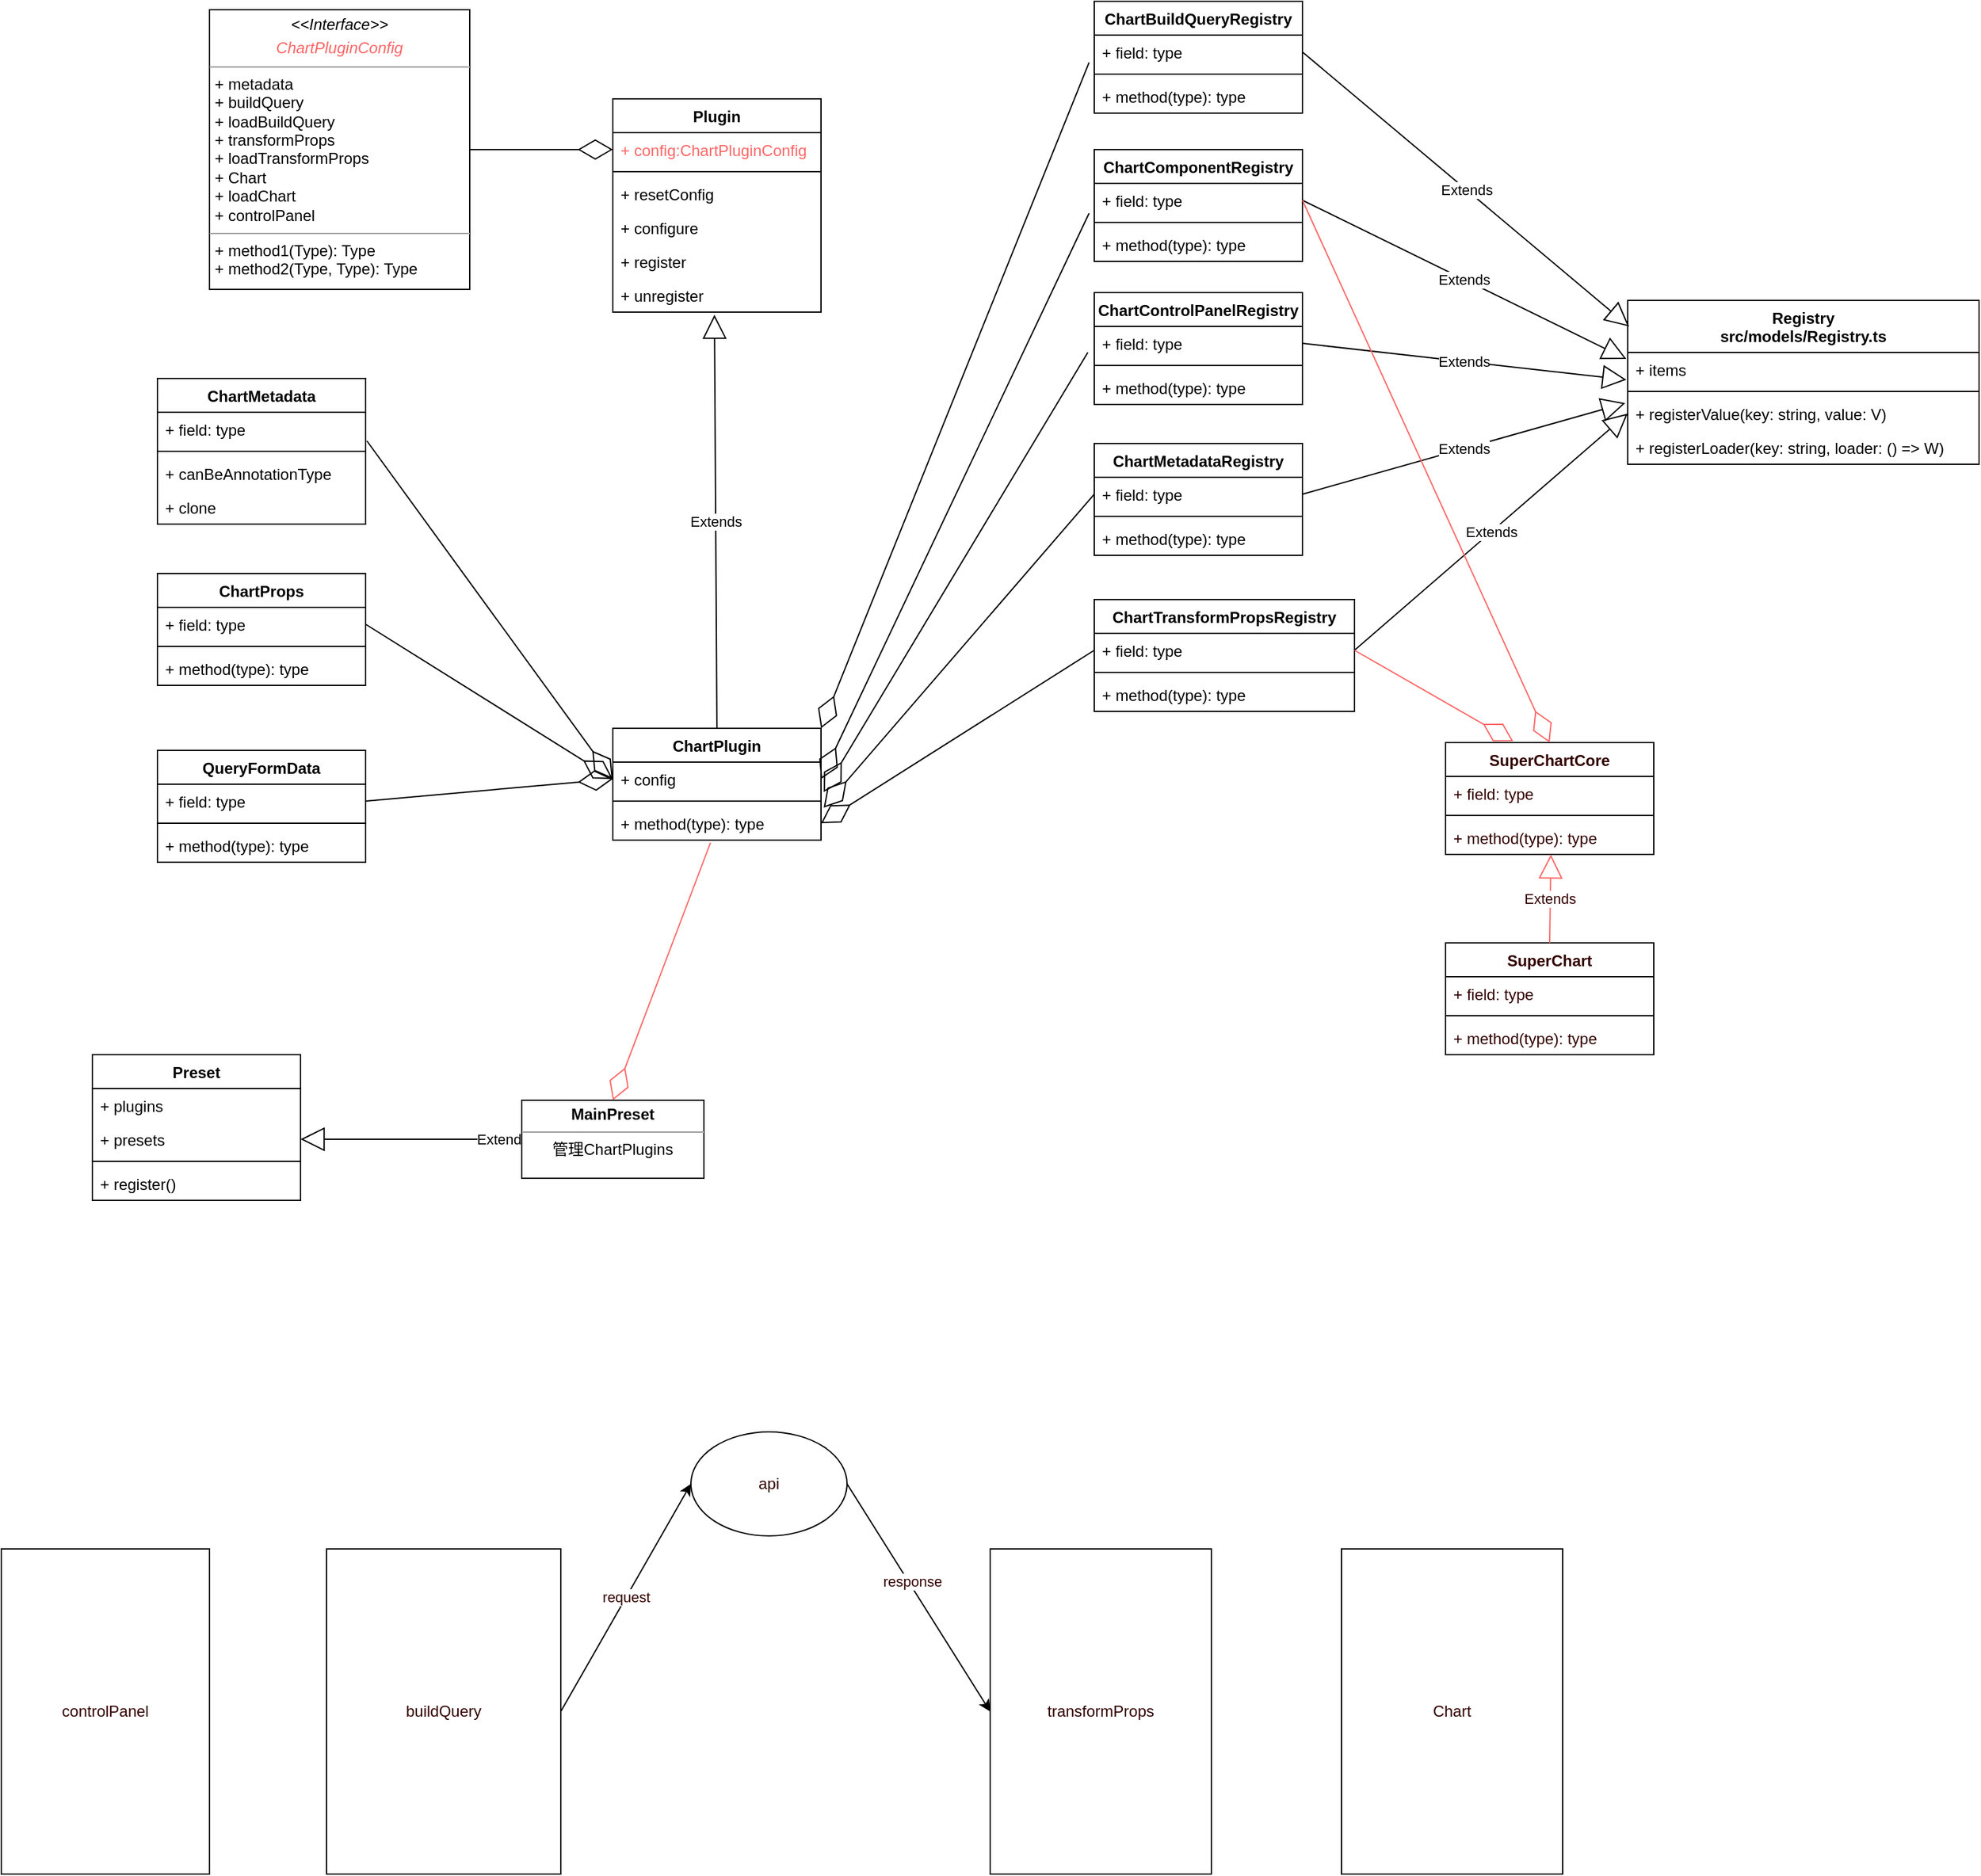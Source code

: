 <mxfile version="16.4.2" type="github">
  <diagram id="PTJ9c7ZdVEwkmotdVGtT" name="Page-1">
    <mxGraphModel dx="1426" dy="794" grid="1" gridSize="10" guides="1" tooltips="1" connect="1" arrows="1" fold="1" page="1" pageScale="1" pageWidth="3300" pageHeight="4681" math="0" shadow="0">
      <root>
        <mxCell id="0" />
        <mxCell id="1" parent="0" />
        <mxCell id="rIG7xJCUm3hWrijcsFpA-4" value="Registry&#xa;src/models/Registry.ts" style="swimlane;fontStyle=1;align=center;verticalAlign=top;childLayout=stackLayout;horizontal=1;startSize=40;horizontalStack=0;resizeParent=1;resizeParentMax=0;resizeLast=0;collapsible=1;marginBottom=0;" parent="1" vertex="1">
          <mxGeometry x="1430" y="470" width="270" height="126" as="geometry">
            <mxRectangle x="1070" y="330" width="80" height="26" as="alternateBounds" />
          </mxGeometry>
        </mxCell>
        <mxCell id="rIG7xJCUm3hWrijcsFpA-5" value="+ items" style="text;strokeColor=none;fillColor=none;align=left;verticalAlign=top;spacingLeft=4;spacingRight=4;overflow=hidden;rotatable=0;points=[[0,0.5],[1,0.5]];portConstraint=eastwest;" parent="rIG7xJCUm3hWrijcsFpA-4" vertex="1">
          <mxGeometry y="40" width="270" height="26" as="geometry" />
        </mxCell>
        <mxCell id="rIG7xJCUm3hWrijcsFpA-6" value="" style="line;strokeWidth=1;fillColor=none;align=left;verticalAlign=middle;spacingTop=-1;spacingLeft=3;spacingRight=3;rotatable=0;labelPosition=right;points=[];portConstraint=eastwest;" parent="rIG7xJCUm3hWrijcsFpA-4" vertex="1">
          <mxGeometry y="66" width="270" height="8" as="geometry" />
        </mxCell>
        <mxCell id="rIG7xJCUm3hWrijcsFpA-7" value="+ registerValue(key: string, value: V)" style="text;strokeColor=none;fillColor=none;align=left;verticalAlign=top;spacingLeft=4;spacingRight=4;overflow=hidden;rotatable=0;points=[[0,0.5],[1,0.5]];portConstraint=eastwest;" parent="rIG7xJCUm3hWrijcsFpA-4" vertex="1">
          <mxGeometry y="74" width="270" height="26" as="geometry" />
        </mxCell>
        <mxCell id="rIG7xJCUm3hWrijcsFpA-12" value="+ registerLoader(key: string, loader: () =&gt; W)" style="text;strokeColor=none;fillColor=none;align=left;verticalAlign=top;spacingLeft=4;spacingRight=4;overflow=hidden;rotatable=0;points=[[0,0.5],[1,0.5]];portConstraint=eastwest;" parent="rIG7xJCUm3hWrijcsFpA-4" vertex="1">
          <mxGeometry y="100" width="270" height="26" as="geometry" />
        </mxCell>
        <mxCell id="rIG7xJCUm3hWrijcsFpA-13" value="Extends" style="endArrow=block;endSize=16;endFill=0;html=1;rounded=0;exitX=1;exitY=0.5;exitDx=0;exitDy=0;entryX=0.004;entryY=0.159;entryDx=0;entryDy=0;entryPerimeter=0;" parent="1" edge="1" target="rIG7xJCUm3hWrijcsFpA-4" source="rIG7xJCUm3hWrijcsFpA-32">
          <mxGeometry width="160" relative="1" as="geometry">
            <mxPoint x="1190" y="260.5" as="sourcePoint" />
            <mxPoint x="1360" y="580" as="targetPoint" />
          </mxGeometry>
        </mxCell>
        <mxCell id="rIG7xJCUm3hWrijcsFpA-31" value="ChartBuildQueryRegistry" style="swimlane;fontStyle=1;align=center;verticalAlign=top;childLayout=stackLayout;horizontal=1;startSize=26;horizontalStack=0;resizeParent=1;resizeParentMax=0;resizeLast=0;collapsible=1;marginBottom=0;" parent="1" vertex="1">
          <mxGeometry x="1020" y="240" width="160" height="86" as="geometry" />
        </mxCell>
        <mxCell id="rIG7xJCUm3hWrijcsFpA-32" value="+ field: type" style="text;strokeColor=none;fillColor=none;align=left;verticalAlign=top;spacingLeft=4;spacingRight=4;overflow=hidden;rotatable=0;points=[[0,0.5],[1,0.5]];portConstraint=eastwest;" parent="rIG7xJCUm3hWrijcsFpA-31" vertex="1">
          <mxGeometry y="26" width="160" height="26" as="geometry" />
        </mxCell>
        <mxCell id="rIG7xJCUm3hWrijcsFpA-33" value="" style="line;strokeWidth=1;fillColor=none;align=left;verticalAlign=middle;spacingTop=-1;spacingLeft=3;spacingRight=3;rotatable=0;labelPosition=right;points=[];portConstraint=eastwest;" parent="rIG7xJCUm3hWrijcsFpA-31" vertex="1">
          <mxGeometry y="52" width="160" height="8" as="geometry" />
        </mxCell>
        <mxCell id="rIG7xJCUm3hWrijcsFpA-34" value="+ method(type): type" style="text;strokeColor=none;fillColor=none;align=left;verticalAlign=top;spacingLeft=4;spacingRight=4;overflow=hidden;rotatable=0;points=[[0,0.5],[1,0.5]];portConstraint=eastwest;" parent="rIG7xJCUm3hWrijcsFpA-31" vertex="1">
          <mxGeometry y="60" width="160" height="26" as="geometry" />
        </mxCell>
        <mxCell id="wdkPsjvmEhmPJZRDSZlT-5" value="ChartComponentRegistry" style="swimlane;fontStyle=1;align=center;verticalAlign=top;childLayout=stackLayout;horizontal=1;startSize=26;horizontalStack=0;resizeParent=1;resizeParentMax=0;resizeLast=0;collapsible=1;marginBottom=0;" vertex="1" parent="1">
          <mxGeometry x="1020" y="354" width="160" height="86" as="geometry" />
        </mxCell>
        <mxCell id="wdkPsjvmEhmPJZRDSZlT-6" value="+ field: type" style="text;strokeColor=none;fillColor=none;align=left;verticalAlign=top;spacingLeft=4;spacingRight=4;overflow=hidden;rotatable=0;points=[[0,0.5],[1,0.5]];portConstraint=eastwest;" vertex="1" parent="wdkPsjvmEhmPJZRDSZlT-5">
          <mxGeometry y="26" width="160" height="26" as="geometry" />
        </mxCell>
        <mxCell id="wdkPsjvmEhmPJZRDSZlT-7" value="" style="line;strokeWidth=1;fillColor=none;align=left;verticalAlign=middle;spacingTop=-1;spacingLeft=3;spacingRight=3;rotatable=0;labelPosition=right;points=[];portConstraint=eastwest;" vertex="1" parent="wdkPsjvmEhmPJZRDSZlT-5">
          <mxGeometry y="52" width="160" height="8" as="geometry" />
        </mxCell>
        <mxCell id="wdkPsjvmEhmPJZRDSZlT-8" value="+ method(type): type" style="text;strokeColor=none;fillColor=none;align=left;verticalAlign=top;spacingLeft=4;spacingRight=4;overflow=hidden;rotatable=0;points=[[0,0.5],[1,0.5]];portConstraint=eastwest;" vertex="1" parent="wdkPsjvmEhmPJZRDSZlT-5">
          <mxGeometry y="60" width="160" height="26" as="geometry" />
        </mxCell>
        <mxCell id="wdkPsjvmEhmPJZRDSZlT-9" value="ChartControlPanelRegistry" style="swimlane;fontStyle=1;align=center;verticalAlign=top;childLayout=stackLayout;horizontal=1;startSize=26;horizontalStack=0;resizeParent=1;resizeParentMax=0;resizeLast=0;collapsible=1;marginBottom=0;" vertex="1" parent="1">
          <mxGeometry x="1020" y="464" width="160" height="86" as="geometry" />
        </mxCell>
        <mxCell id="wdkPsjvmEhmPJZRDSZlT-10" value="+ field: type" style="text;strokeColor=none;fillColor=none;align=left;verticalAlign=top;spacingLeft=4;spacingRight=4;overflow=hidden;rotatable=0;points=[[0,0.5],[1,0.5]];portConstraint=eastwest;" vertex="1" parent="wdkPsjvmEhmPJZRDSZlT-9">
          <mxGeometry y="26" width="160" height="26" as="geometry" />
        </mxCell>
        <mxCell id="wdkPsjvmEhmPJZRDSZlT-11" value="" style="line;strokeWidth=1;fillColor=none;align=left;verticalAlign=middle;spacingTop=-1;spacingLeft=3;spacingRight=3;rotatable=0;labelPosition=right;points=[];portConstraint=eastwest;" vertex="1" parent="wdkPsjvmEhmPJZRDSZlT-9">
          <mxGeometry y="52" width="160" height="8" as="geometry" />
        </mxCell>
        <mxCell id="wdkPsjvmEhmPJZRDSZlT-12" value="+ method(type): type" style="text;strokeColor=none;fillColor=none;align=left;verticalAlign=top;spacingLeft=4;spacingRight=4;overflow=hidden;rotatable=0;points=[[0,0.5],[1,0.5]];portConstraint=eastwest;" vertex="1" parent="wdkPsjvmEhmPJZRDSZlT-9">
          <mxGeometry y="60" width="160" height="26" as="geometry" />
        </mxCell>
        <mxCell id="wdkPsjvmEhmPJZRDSZlT-13" value="ChartMetadataRegistry" style="swimlane;fontStyle=1;align=center;verticalAlign=top;childLayout=stackLayout;horizontal=1;startSize=26;horizontalStack=0;resizeParent=1;resizeParentMax=0;resizeLast=0;collapsible=1;marginBottom=0;" vertex="1" parent="1">
          <mxGeometry x="1020" y="580" width="160" height="86" as="geometry" />
        </mxCell>
        <mxCell id="wdkPsjvmEhmPJZRDSZlT-14" value="+ field: type" style="text;strokeColor=none;fillColor=none;align=left;verticalAlign=top;spacingLeft=4;spacingRight=4;overflow=hidden;rotatable=0;points=[[0,0.5],[1,0.5]];portConstraint=eastwest;" vertex="1" parent="wdkPsjvmEhmPJZRDSZlT-13">
          <mxGeometry y="26" width="160" height="26" as="geometry" />
        </mxCell>
        <mxCell id="wdkPsjvmEhmPJZRDSZlT-15" value="" style="line;strokeWidth=1;fillColor=none;align=left;verticalAlign=middle;spacingTop=-1;spacingLeft=3;spacingRight=3;rotatable=0;labelPosition=right;points=[];portConstraint=eastwest;" vertex="1" parent="wdkPsjvmEhmPJZRDSZlT-13">
          <mxGeometry y="52" width="160" height="8" as="geometry" />
        </mxCell>
        <mxCell id="wdkPsjvmEhmPJZRDSZlT-16" value="+ method(type): type" style="text;strokeColor=none;fillColor=none;align=left;verticalAlign=top;spacingLeft=4;spacingRight=4;overflow=hidden;rotatable=0;points=[[0,0.5],[1,0.5]];portConstraint=eastwest;" vertex="1" parent="wdkPsjvmEhmPJZRDSZlT-13">
          <mxGeometry y="60" width="160" height="26" as="geometry" />
        </mxCell>
        <mxCell id="wdkPsjvmEhmPJZRDSZlT-17" value="ChartTransformPropsRegistry" style="swimlane;fontStyle=1;align=center;verticalAlign=top;childLayout=stackLayout;horizontal=1;startSize=26;horizontalStack=0;resizeParent=1;resizeParentMax=0;resizeLast=0;collapsible=1;marginBottom=0;" vertex="1" parent="1">
          <mxGeometry x="1020" y="700" width="200" height="86" as="geometry" />
        </mxCell>
        <mxCell id="wdkPsjvmEhmPJZRDSZlT-18" value="+ field: type" style="text;strokeColor=none;fillColor=none;align=left;verticalAlign=top;spacingLeft=4;spacingRight=4;overflow=hidden;rotatable=0;points=[[0,0.5],[1,0.5]];portConstraint=eastwest;" vertex="1" parent="wdkPsjvmEhmPJZRDSZlT-17">
          <mxGeometry y="26" width="200" height="26" as="geometry" />
        </mxCell>
        <mxCell id="wdkPsjvmEhmPJZRDSZlT-19" value="" style="line;strokeWidth=1;fillColor=none;align=left;verticalAlign=middle;spacingTop=-1;spacingLeft=3;spacingRight=3;rotatable=0;labelPosition=right;points=[];portConstraint=eastwest;" vertex="1" parent="wdkPsjvmEhmPJZRDSZlT-17">
          <mxGeometry y="52" width="200" height="8" as="geometry" />
        </mxCell>
        <mxCell id="wdkPsjvmEhmPJZRDSZlT-20" value="+ method(type): type" style="text;strokeColor=none;fillColor=none;align=left;verticalAlign=top;spacingLeft=4;spacingRight=4;overflow=hidden;rotatable=0;points=[[0,0.5],[1,0.5]];portConstraint=eastwest;" vertex="1" parent="wdkPsjvmEhmPJZRDSZlT-17">
          <mxGeometry y="60" width="200" height="26" as="geometry" />
        </mxCell>
        <mxCell id="wdkPsjvmEhmPJZRDSZlT-22" value="Extends" style="endArrow=block;endSize=16;endFill=0;html=1;rounded=0;entryX=-0.004;entryY=0.192;entryDx=0;entryDy=0;entryPerimeter=0;exitX=1;exitY=0.5;exitDx=0;exitDy=0;" edge="1" parent="1" source="wdkPsjvmEhmPJZRDSZlT-6" target="rIG7xJCUm3hWrijcsFpA-5">
          <mxGeometry width="160" relative="1" as="geometry">
            <mxPoint x="1140" y="534" as="sourcePoint" />
            <mxPoint x="1300" y="534" as="targetPoint" />
          </mxGeometry>
        </mxCell>
        <mxCell id="wdkPsjvmEhmPJZRDSZlT-23" value="Extends" style="endArrow=block;endSize=16;endFill=0;html=1;rounded=0;exitX=1;exitY=0.5;exitDx=0;exitDy=0;entryX=-0.004;entryY=0.808;entryDx=0;entryDy=0;entryPerimeter=0;" edge="1" parent="1" source="wdkPsjvmEhmPJZRDSZlT-10" target="rIG7xJCUm3hWrijcsFpA-5">
          <mxGeometry width="160" relative="1" as="geometry">
            <mxPoint x="1140" y="534" as="sourcePoint" />
            <mxPoint x="1470" y="574" as="targetPoint" />
          </mxGeometry>
        </mxCell>
        <mxCell id="wdkPsjvmEhmPJZRDSZlT-25" value="Extends" style="endArrow=block;endSize=16;endFill=0;html=1;rounded=0;exitX=1;exitY=0.5;exitDx=0;exitDy=0;entryX=-0.007;entryY=0.192;entryDx=0;entryDy=0;entryPerimeter=0;" edge="1" parent="1" source="wdkPsjvmEhmPJZRDSZlT-14" target="rIG7xJCUm3hWrijcsFpA-7">
          <mxGeometry width="160" relative="1" as="geometry">
            <mxPoint x="1140" y="534" as="sourcePoint" />
            <mxPoint x="1300" y="534" as="targetPoint" />
          </mxGeometry>
        </mxCell>
        <mxCell id="wdkPsjvmEhmPJZRDSZlT-27" value="Extends" style="endArrow=block;endSize=16;endFill=0;html=1;rounded=0;exitX=1;exitY=0.5;exitDx=0;exitDy=0;entryX=0;entryY=0.5;entryDx=0;entryDy=0;" edge="1" parent="1" source="wdkPsjvmEhmPJZRDSZlT-18" target="rIG7xJCUm3hWrijcsFpA-7">
          <mxGeometry width="160" relative="1" as="geometry">
            <mxPoint x="1140" y="534" as="sourcePoint" />
            <mxPoint x="1520" y="524" as="targetPoint" />
          </mxGeometry>
        </mxCell>
        <mxCell id="wdkPsjvmEhmPJZRDSZlT-28" value="Preset" style="swimlane;fontStyle=1;align=center;verticalAlign=top;childLayout=stackLayout;horizontal=1;startSize=26;horizontalStack=0;resizeParent=1;resizeParentMax=0;resizeLast=0;collapsible=1;marginBottom=0;" vertex="1" parent="1">
          <mxGeometry x="250" y="1050" width="160" height="112" as="geometry" />
        </mxCell>
        <mxCell id="wdkPsjvmEhmPJZRDSZlT-32" value="+ plugins" style="text;strokeColor=none;fillColor=none;align=left;verticalAlign=top;spacingLeft=4;spacingRight=4;overflow=hidden;rotatable=0;points=[[0,0.5],[1,0.5]];portConstraint=eastwest;" vertex="1" parent="wdkPsjvmEhmPJZRDSZlT-28">
          <mxGeometry y="26" width="160" height="26" as="geometry" />
        </mxCell>
        <mxCell id="wdkPsjvmEhmPJZRDSZlT-29" value="+ presets" style="text;strokeColor=none;fillColor=none;align=left;verticalAlign=top;spacingLeft=4;spacingRight=4;overflow=hidden;rotatable=0;points=[[0,0.5],[1,0.5]];portConstraint=eastwest;" vertex="1" parent="wdkPsjvmEhmPJZRDSZlT-28">
          <mxGeometry y="52" width="160" height="26" as="geometry" />
        </mxCell>
        <mxCell id="wdkPsjvmEhmPJZRDSZlT-30" value="" style="line;strokeWidth=1;fillColor=none;align=left;verticalAlign=middle;spacingTop=-1;spacingLeft=3;spacingRight=3;rotatable=0;labelPosition=right;points=[];portConstraint=eastwest;" vertex="1" parent="wdkPsjvmEhmPJZRDSZlT-28">
          <mxGeometry y="78" width="160" height="8" as="geometry" />
        </mxCell>
        <mxCell id="wdkPsjvmEhmPJZRDSZlT-31" value="+ register()" style="text;strokeColor=none;fillColor=none;align=left;verticalAlign=top;spacingLeft=4;spacingRight=4;overflow=hidden;rotatable=0;points=[[0,0.5],[1,0.5]];portConstraint=eastwest;" vertex="1" parent="wdkPsjvmEhmPJZRDSZlT-28">
          <mxGeometry y="86" width="160" height="26" as="geometry" />
        </mxCell>
        <mxCell id="wdkPsjvmEhmPJZRDSZlT-37" value="Extends" style="endArrow=block;endSize=16;endFill=0;html=1;rounded=0;entryX=1;entryY=0.5;entryDx=0;entryDy=0;exitX=1;exitY=0.5;exitDx=0;exitDy=0;" edge="1" parent="1" source="wdkPsjvmEhmPJZRDSZlT-38" target="wdkPsjvmEhmPJZRDSZlT-29">
          <mxGeometry width="160" relative="1" as="geometry">
            <mxPoint x="1350" y="1130" as="sourcePoint" />
            <mxPoint x="1510" y="1130" as="targetPoint" />
          </mxGeometry>
        </mxCell>
        <mxCell id="wdkPsjvmEhmPJZRDSZlT-38" value="&lt;p style=&quot;margin: 0px ; margin-top: 4px ; text-align: center&quot;&gt;&lt;b&gt;MainPreset&lt;/b&gt;&lt;/p&gt;&lt;hr size=&quot;1&quot;&gt;&lt;div style=&quot;text-align: center ; height: 2px&quot;&gt;管理ChartPlugins&lt;/div&gt;" style="verticalAlign=top;align=left;overflow=fill;fontSize=12;fontFamily=Helvetica;html=1;" vertex="1" parent="1">
          <mxGeometry x="580" y="1085" width="140" height="60" as="geometry" />
        </mxCell>
        <mxCell id="wdkPsjvmEhmPJZRDSZlT-46" value="Plugin" style="swimlane;fontStyle=1;align=center;verticalAlign=top;childLayout=stackLayout;horizontal=1;startSize=26;horizontalStack=0;resizeParent=1;resizeParentMax=0;resizeLast=0;collapsible=1;marginBottom=0;" vertex="1" parent="1">
          <mxGeometry x="650" y="315" width="160" height="164" as="geometry" />
        </mxCell>
        <mxCell id="wdkPsjvmEhmPJZRDSZlT-47" value="+ config:ChartPluginConfig" style="text;strokeColor=none;fillColor=none;align=left;verticalAlign=top;spacingLeft=4;spacingRight=4;overflow=hidden;rotatable=0;points=[[0,0.5],[1,0.5]];portConstraint=eastwest;fontColor=#FF6666;" vertex="1" parent="wdkPsjvmEhmPJZRDSZlT-46">
          <mxGeometry y="26" width="160" height="26" as="geometry" />
        </mxCell>
        <mxCell id="wdkPsjvmEhmPJZRDSZlT-48" value="" style="line;strokeWidth=1;fillColor=none;align=left;verticalAlign=middle;spacingTop=-1;spacingLeft=3;spacingRight=3;rotatable=0;labelPosition=right;points=[];portConstraint=eastwest;" vertex="1" parent="wdkPsjvmEhmPJZRDSZlT-46">
          <mxGeometry y="52" width="160" height="8" as="geometry" />
        </mxCell>
        <mxCell id="wdkPsjvmEhmPJZRDSZlT-49" value="+ resetConfig" style="text;strokeColor=none;fillColor=none;align=left;verticalAlign=top;spacingLeft=4;spacingRight=4;overflow=hidden;rotatable=0;points=[[0,0.5],[1,0.5]];portConstraint=eastwest;" vertex="1" parent="wdkPsjvmEhmPJZRDSZlT-46">
          <mxGeometry y="60" width="160" height="26" as="geometry" />
        </mxCell>
        <mxCell id="wdkPsjvmEhmPJZRDSZlT-50" value="+ configure" style="text;strokeColor=none;fillColor=none;align=left;verticalAlign=top;spacingLeft=4;spacingRight=4;overflow=hidden;rotatable=0;points=[[0,0.5],[1,0.5]];portConstraint=eastwest;" vertex="1" parent="wdkPsjvmEhmPJZRDSZlT-46">
          <mxGeometry y="86" width="160" height="26" as="geometry" />
        </mxCell>
        <mxCell id="wdkPsjvmEhmPJZRDSZlT-51" value="+ register" style="text;strokeColor=none;fillColor=none;align=left;verticalAlign=top;spacingLeft=4;spacingRight=4;overflow=hidden;rotatable=0;points=[[0,0.5],[1,0.5]];portConstraint=eastwest;" vertex="1" parent="wdkPsjvmEhmPJZRDSZlT-46">
          <mxGeometry y="112" width="160" height="26" as="geometry" />
        </mxCell>
        <mxCell id="wdkPsjvmEhmPJZRDSZlT-52" value="+ unregister" style="text;strokeColor=none;fillColor=none;align=left;verticalAlign=top;spacingLeft=4;spacingRight=4;overflow=hidden;rotatable=0;points=[[0,0.5],[1,0.5]];portConstraint=eastwest;" vertex="1" parent="wdkPsjvmEhmPJZRDSZlT-46">
          <mxGeometry y="138" width="160" height="26" as="geometry" />
        </mxCell>
        <mxCell id="wdkPsjvmEhmPJZRDSZlT-53" value="ChartPlugin" style="swimlane;fontStyle=1;align=center;verticalAlign=top;childLayout=stackLayout;horizontal=1;startSize=26;horizontalStack=0;resizeParent=1;resizeParentMax=0;resizeLast=0;collapsible=1;marginBottom=0;" vertex="1" parent="1">
          <mxGeometry x="650" y="799" width="160" height="86" as="geometry" />
        </mxCell>
        <mxCell id="wdkPsjvmEhmPJZRDSZlT-54" value="+ config" style="text;strokeColor=none;fillColor=none;align=left;verticalAlign=top;spacingLeft=4;spacingRight=4;overflow=hidden;rotatable=0;points=[[0,0.5],[1,0.5]];portConstraint=eastwest;" vertex="1" parent="wdkPsjvmEhmPJZRDSZlT-53">
          <mxGeometry y="26" width="160" height="26" as="geometry" />
        </mxCell>
        <mxCell id="wdkPsjvmEhmPJZRDSZlT-55" value="" style="line;strokeWidth=1;fillColor=none;align=left;verticalAlign=middle;spacingTop=-1;spacingLeft=3;spacingRight=3;rotatable=0;labelPosition=right;points=[];portConstraint=eastwest;" vertex="1" parent="wdkPsjvmEhmPJZRDSZlT-53">
          <mxGeometry y="52" width="160" height="8" as="geometry" />
        </mxCell>
        <mxCell id="wdkPsjvmEhmPJZRDSZlT-56" value="+ method(type): type" style="text;strokeColor=none;fillColor=none;align=left;verticalAlign=top;spacingLeft=4;spacingRight=4;overflow=hidden;rotatable=0;points=[[0,0.5],[1,0.5]];portConstraint=eastwest;" vertex="1" parent="wdkPsjvmEhmPJZRDSZlT-53">
          <mxGeometry y="60" width="160" height="26" as="geometry" />
        </mxCell>
        <mxCell id="wdkPsjvmEhmPJZRDSZlT-57" value="Extends" style="endArrow=block;endSize=16;endFill=0;html=1;rounded=0;exitX=0.5;exitY=0;exitDx=0;exitDy=0;entryX=0.488;entryY=1.077;entryDx=0;entryDy=0;entryPerimeter=0;" edge="1" parent="1" source="wdkPsjvmEhmPJZRDSZlT-53" target="wdkPsjvmEhmPJZRDSZlT-52">
          <mxGeometry width="160" relative="1" as="geometry">
            <mxPoint x="740" y="860" as="sourcePoint" />
            <mxPoint x="900" y="860" as="targetPoint" />
          </mxGeometry>
        </mxCell>
        <mxCell id="wdkPsjvmEhmPJZRDSZlT-58" value="ChartMetadata" style="swimlane;fontStyle=1;align=center;verticalAlign=top;childLayout=stackLayout;horizontal=1;startSize=26;horizontalStack=0;resizeParent=1;resizeParentMax=0;resizeLast=0;collapsible=1;marginBottom=0;" vertex="1" parent="1">
          <mxGeometry x="300" y="530" width="160" height="112" as="geometry" />
        </mxCell>
        <mxCell id="wdkPsjvmEhmPJZRDSZlT-59" value="+ field: type" style="text;strokeColor=none;fillColor=none;align=left;verticalAlign=top;spacingLeft=4;spacingRight=4;overflow=hidden;rotatable=0;points=[[0,0.5],[1,0.5]];portConstraint=eastwest;" vertex="1" parent="wdkPsjvmEhmPJZRDSZlT-58">
          <mxGeometry y="26" width="160" height="26" as="geometry" />
        </mxCell>
        <mxCell id="wdkPsjvmEhmPJZRDSZlT-60" value="" style="line;strokeWidth=1;fillColor=none;align=left;verticalAlign=middle;spacingTop=-1;spacingLeft=3;spacingRight=3;rotatable=0;labelPosition=right;points=[];portConstraint=eastwest;" vertex="1" parent="wdkPsjvmEhmPJZRDSZlT-58">
          <mxGeometry y="52" width="160" height="8" as="geometry" />
        </mxCell>
        <mxCell id="wdkPsjvmEhmPJZRDSZlT-61" value="+ canBeAnnotationType" style="text;strokeColor=none;fillColor=none;align=left;verticalAlign=top;spacingLeft=4;spacingRight=4;overflow=hidden;rotatable=0;points=[[0,0.5],[1,0.5]];portConstraint=eastwest;" vertex="1" parent="wdkPsjvmEhmPJZRDSZlT-58">
          <mxGeometry y="60" width="160" height="26" as="geometry" />
        </mxCell>
        <mxCell id="wdkPsjvmEhmPJZRDSZlT-62" value="+ clone" style="text;strokeColor=none;fillColor=none;align=left;verticalAlign=top;spacingLeft=4;spacingRight=4;overflow=hidden;rotatable=0;points=[[0,0.5],[1,0.5]];portConstraint=eastwest;" vertex="1" parent="wdkPsjvmEhmPJZRDSZlT-58">
          <mxGeometry y="86" width="160" height="26" as="geometry" />
        </mxCell>
        <mxCell id="wdkPsjvmEhmPJZRDSZlT-63" value="ChartProps" style="swimlane;fontStyle=1;align=center;verticalAlign=top;childLayout=stackLayout;horizontal=1;startSize=26;horizontalStack=0;resizeParent=1;resizeParentMax=0;resizeLast=0;collapsible=1;marginBottom=0;" vertex="1" parent="1">
          <mxGeometry x="300" y="680" width="160" height="86" as="geometry" />
        </mxCell>
        <mxCell id="wdkPsjvmEhmPJZRDSZlT-64" value="+ field: type" style="text;strokeColor=none;fillColor=none;align=left;verticalAlign=top;spacingLeft=4;spacingRight=4;overflow=hidden;rotatable=0;points=[[0,0.5],[1,0.5]];portConstraint=eastwest;" vertex="1" parent="wdkPsjvmEhmPJZRDSZlT-63">
          <mxGeometry y="26" width="160" height="26" as="geometry" />
        </mxCell>
        <mxCell id="wdkPsjvmEhmPJZRDSZlT-65" value="" style="line;strokeWidth=1;fillColor=none;align=left;verticalAlign=middle;spacingTop=-1;spacingLeft=3;spacingRight=3;rotatable=0;labelPosition=right;points=[];portConstraint=eastwest;" vertex="1" parent="wdkPsjvmEhmPJZRDSZlT-63">
          <mxGeometry y="52" width="160" height="8" as="geometry" />
        </mxCell>
        <mxCell id="wdkPsjvmEhmPJZRDSZlT-66" value="+ method(type): type" style="text;strokeColor=none;fillColor=none;align=left;verticalAlign=top;spacingLeft=4;spacingRight=4;overflow=hidden;rotatable=0;points=[[0,0.5],[1,0.5]];portConstraint=eastwest;" vertex="1" parent="wdkPsjvmEhmPJZRDSZlT-63">
          <mxGeometry y="60" width="160" height="26" as="geometry" />
        </mxCell>
        <mxCell id="wdkPsjvmEhmPJZRDSZlT-74" value="QueryFormData" style="swimlane;fontStyle=1;align=center;verticalAlign=top;childLayout=stackLayout;horizontal=1;startSize=26;horizontalStack=0;resizeParent=1;resizeParentMax=0;resizeLast=0;collapsible=1;marginBottom=0;" vertex="1" parent="1">
          <mxGeometry x="300" y="816" width="160" height="86" as="geometry" />
        </mxCell>
        <mxCell id="wdkPsjvmEhmPJZRDSZlT-75" value="+ field: type" style="text;strokeColor=none;fillColor=none;align=left;verticalAlign=top;spacingLeft=4;spacingRight=4;overflow=hidden;rotatable=0;points=[[0,0.5],[1,0.5]];portConstraint=eastwest;" vertex="1" parent="wdkPsjvmEhmPJZRDSZlT-74">
          <mxGeometry y="26" width="160" height="26" as="geometry" />
        </mxCell>
        <mxCell id="wdkPsjvmEhmPJZRDSZlT-76" value="" style="line;strokeWidth=1;fillColor=none;align=left;verticalAlign=middle;spacingTop=-1;spacingLeft=3;spacingRight=3;rotatable=0;labelPosition=right;points=[];portConstraint=eastwest;" vertex="1" parent="wdkPsjvmEhmPJZRDSZlT-74">
          <mxGeometry y="52" width="160" height="8" as="geometry" />
        </mxCell>
        <mxCell id="wdkPsjvmEhmPJZRDSZlT-77" value="+ method(type): type" style="text;strokeColor=none;fillColor=none;align=left;verticalAlign=top;spacingLeft=4;spacingRight=4;overflow=hidden;rotatable=0;points=[[0,0.5],[1,0.5]];portConstraint=eastwest;" vertex="1" parent="wdkPsjvmEhmPJZRDSZlT-74">
          <mxGeometry y="60" width="160" height="26" as="geometry" />
        </mxCell>
        <mxCell id="wdkPsjvmEhmPJZRDSZlT-79" value="&lt;p style=&quot;margin: 0px ; margin-top: 4px ; text-align: center&quot;&gt;&lt;i&gt;&amp;lt;&amp;lt;Interface&amp;gt;&amp;gt;&lt;/i&gt;&lt;br&gt;&lt;/p&gt;&lt;p style=&quot;margin: 0px ; margin-top: 4px ; text-align: center&quot;&gt;&lt;i&gt;&lt;font color=&quot;#ff6666&quot;&gt;ChartPluginConfig&lt;/font&gt;&lt;/i&gt;&lt;/p&gt;&lt;hr size=&quot;1&quot;&gt;&lt;p style=&quot;margin: 0px ; margin-left: 4px&quot;&gt;+ metadata&lt;br&gt;+ buildQuery&lt;/p&gt;&lt;p style=&quot;margin: 0px ; margin-left: 4px&quot;&gt;+ loadBuildQuery&lt;/p&gt;&lt;p style=&quot;margin: 0px ; margin-left: 4px&quot;&gt;+ transformProps&lt;/p&gt;&lt;p style=&quot;margin: 0px ; margin-left: 4px&quot;&gt;+ loadTransformProps&lt;/p&gt;&lt;p style=&quot;margin: 0px ; margin-left: 4px&quot;&gt;+ Chart&lt;/p&gt;&lt;p style=&quot;margin: 0px ; margin-left: 4px&quot;&gt;+ loadChart&lt;/p&gt;&lt;p style=&quot;margin: 0px ; margin-left: 4px&quot;&gt;+ controlPanel&lt;/p&gt;&lt;hr size=&quot;1&quot;&gt;&lt;p style=&quot;margin: 0px ; margin-left: 4px&quot;&gt;+ method1(Type): Type&lt;br&gt;+ method2(Type, Type): Type&lt;/p&gt;" style="verticalAlign=top;align=left;overflow=fill;fontSize=12;fontFamily=Helvetica;html=1;" vertex="1" parent="1">
          <mxGeometry x="340" y="246.5" width="200" height="215" as="geometry" />
        </mxCell>
        <mxCell id="wdkPsjvmEhmPJZRDSZlT-84" value="&lt;font color=&quot;#330000&quot;&gt;controlPanel&lt;/font&gt;" style="rounded=0;whiteSpace=wrap;html=1;fontColor=#FF6666;" vertex="1" parent="1">
          <mxGeometry x="180" y="1430" width="160" height="250" as="geometry" />
        </mxCell>
        <mxCell id="wdkPsjvmEhmPJZRDSZlT-85" value="buildQuery" style="rounded=0;whiteSpace=wrap;html=1;fontColor=#330000;" vertex="1" parent="1">
          <mxGeometry x="430" y="1430" width="180" height="250" as="geometry" />
        </mxCell>
        <mxCell id="wdkPsjvmEhmPJZRDSZlT-86" value="transformProps" style="rounded=0;whiteSpace=wrap;html=1;fontColor=#330000;" vertex="1" parent="1">
          <mxGeometry x="940" y="1430" width="170" height="250" as="geometry" />
        </mxCell>
        <mxCell id="wdkPsjvmEhmPJZRDSZlT-87" value="api" style="ellipse;whiteSpace=wrap;html=1;fontColor=#330000;" vertex="1" parent="1">
          <mxGeometry x="710" y="1340" width="120" height="80" as="geometry" />
        </mxCell>
        <mxCell id="wdkPsjvmEhmPJZRDSZlT-88" value="Chart" style="rounded=0;whiteSpace=wrap;html=1;fontColor=#330000;" vertex="1" parent="1">
          <mxGeometry x="1210" y="1430" width="170" height="250" as="geometry" />
        </mxCell>
        <mxCell id="wdkPsjvmEhmPJZRDSZlT-89" value="request" style="endArrow=classic;html=1;rounded=0;fontColor=#330000;exitX=1;exitY=0.5;exitDx=0;exitDy=0;entryX=0;entryY=0.5;entryDx=0;entryDy=0;" edge="1" parent="1" source="wdkPsjvmEhmPJZRDSZlT-85" target="wdkPsjvmEhmPJZRDSZlT-87">
          <mxGeometry width="50" height="50" relative="1" as="geometry">
            <mxPoint x="760" y="1640" as="sourcePoint" />
            <mxPoint x="810" y="1590" as="targetPoint" />
          </mxGeometry>
        </mxCell>
        <mxCell id="wdkPsjvmEhmPJZRDSZlT-90" value="" style="endArrow=classic;html=1;rounded=0;fontColor=#330000;exitX=1;exitY=0.5;exitDx=0;exitDy=0;entryX=0;entryY=0.5;entryDx=0;entryDy=0;" edge="1" parent="1" source="wdkPsjvmEhmPJZRDSZlT-87" target="wdkPsjvmEhmPJZRDSZlT-86">
          <mxGeometry width="50" height="50" relative="1" as="geometry">
            <mxPoint x="760" y="1640" as="sourcePoint" />
            <mxPoint x="810" y="1590" as="targetPoint" />
          </mxGeometry>
        </mxCell>
        <mxCell id="wdkPsjvmEhmPJZRDSZlT-91" value="response&lt;br&gt;" style="edgeLabel;html=1;align=center;verticalAlign=middle;resizable=0;points=[];fontColor=#330000;" vertex="1" connectable="0" parent="wdkPsjvmEhmPJZRDSZlT-90">
          <mxGeometry x="-0.132" y="2" relative="1" as="geometry">
            <mxPoint as="offset" />
          </mxGeometry>
        </mxCell>
        <mxCell id="wdkPsjvmEhmPJZRDSZlT-92" value="SuperChartCore" style="swimlane;fontStyle=1;align=center;verticalAlign=top;childLayout=stackLayout;horizontal=1;startSize=26;horizontalStack=0;resizeParent=1;resizeParentMax=0;resizeLast=0;collapsible=1;marginBottom=0;fontColor=#330000;" vertex="1" parent="1">
          <mxGeometry x="1290" y="810" width="160" height="86" as="geometry" />
        </mxCell>
        <mxCell id="wdkPsjvmEhmPJZRDSZlT-93" value="+ field: type" style="text;strokeColor=none;fillColor=none;align=left;verticalAlign=top;spacingLeft=4;spacingRight=4;overflow=hidden;rotatable=0;points=[[0,0.5],[1,0.5]];portConstraint=eastwest;fontColor=#330000;" vertex="1" parent="wdkPsjvmEhmPJZRDSZlT-92">
          <mxGeometry y="26" width="160" height="26" as="geometry" />
        </mxCell>
        <mxCell id="wdkPsjvmEhmPJZRDSZlT-94" value="" style="line;strokeWidth=1;fillColor=none;align=left;verticalAlign=middle;spacingTop=-1;spacingLeft=3;spacingRight=3;rotatable=0;labelPosition=right;points=[];portConstraint=eastwest;fontColor=#330000;" vertex="1" parent="wdkPsjvmEhmPJZRDSZlT-92">
          <mxGeometry y="52" width="160" height="8" as="geometry" />
        </mxCell>
        <mxCell id="wdkPsjvmEhmPJZRDSZlT-95" value="+ method(type): type" style="text;strokeColor=none;fillColor=none;align=left;verticalAlign=top;spacingLeft=4;spacingRight=4;overflow=hidden;rotatable=0;points=[[0,0.5],[1,0.5]];portConstraint=eastwest;fontColor=#330000;" vertex="1" parent="wdkPsjvmEhmPJZRDSZlT-92">
          <mxGeometry y="60" width="160" height="26" as="geometry" />
        </mxCell>
        <mxCell id="wdkPsjvmEhmPJZRDSZlT-96" value="" style="endArrow=diamondThin;endFill=0;endSize=24;html=1;rounded=0;fontColor=#330000;exitX=1;exitY=0.5;exitDx=0;exitDy=0;entryX=0;entryY=0.5;entryDx=0;entryDy=0;" edge="1" parent="1" source="wdkPsjvmEhmPJZRDSZlT-79" target="wdkPsjvmEhmPJZRDSZlT-47">
          <mxGeometry width="160" relative="1" as="geometry">
            <mxPoint x="490" y="526.5" as="sourcePoint" />
            <mxPoint x="650" y="526.5" as="targetPoint" />
          </mxGeometry>
        </mxCell>
        <mxCell id="wdkPsjvmEhmPJZRDSZlT-97" value="" style="endArrow=diamondThin;endFill=0;endSize=24;html=1;rounded=0;fontColor=#330000;entryX=1;entryY=0.5;entryDx=0;entryDy=0;exitX=-0.025;exitY=0.885;exitDx=0;exitDy=0;exitPerimeter=0;" edge="1" parent="1" source="wdkPsjvmEhmPJZRDSZlT-6" target="wdkPsjvmEhmPJZRDSZlT-54">
          <mxGeometry width="160" relative="1" as="geometry">
            <mxPoint x="660" y="397" as="sourcePoint" />
            <mxPoint x="820" y="397" as="targetPoint" />
          </mxGeometry>
        </mxCell>
        <mxCell id="wdkPsjvmEhmPJZRDSZlT-98" value="" style="endArrow=diamondThin;endFill=0;endSize=24;html=1;rounded=0;fontColor=#330000;entryX=1;entryY=0;entryDx=0;entryDy=0;exitX=-0.025;exitY=0.808;exitDx=0;exitDy=0;exitPerimeter=0;" edge="1" parent="1" source="rIG7xJCUm3hWrijcsFpA-32" target="wdkPsjvmEhmPJZRDSZlT-53">
          <mxGeometry width="160" relative="1" as="geometry">
            <mxPoint x="780" y="600" as="sourcePoint" />
            <mxPoint x="940" y="600" as="targetPoint" />
          </mxGeometry>
        </mxCell>
        <mxCell id="wdkPsjvmEhmPJZRDSZlT-99" value="" style="endArrow=diamondThin;endFill=0;endSize=24;html=1;rounded=0;fontColor=#330000;entryX=1.013;entryY=0.885;entryDx=0;entryDy=0;entryPerimeter=0;exitX=-0.031;exitY=0.769;exitDx=0;exitDy=0;exitPerimeter=0;" edge="1" parent="1" source="wdkPsjvmEhmPJZRDSZlT-10" target="wdkPsjvmEhmPJZRDSZlT-54">
          <mxGeometry width="160" relative="1" as="geometry">
            <mxPoint x="780" y="610" as="sourcePoint" />
            <mxPoint x="940" y="610" as="targetPoint" />
          </mxGeometry>
        </mxCell>
        <mxCell id="wdkPsjvmEhmPJZRDSZlT-100" value="" style="endArrow=diamondThin;endFill=0;endSize=24;html=1;rounded=0;fontColor=#330000;exitX=0;exitY=0.5;exitDx=0;exitDy=0;entryX=1.013;entryY=0.038;entryDx=0;entryDy=0;entryPerimeter=0;" edge="1" parent="1" source="wdkPsjvmEhmPJZRDSZlT-14" target="wdkPsjvmEhmPJZRDSZlT-56">
          <mxGeometry width="160" relative="1" as="geometry">
            <mxPoint x="780" y="680" as="sourcePoint" />
            <mxPoint x="800" y="830" as="targetPoint" />
          </mxGeometry>
        </mxCell>
        <mxCell id="wdkPsjvmEhmPJZRDSZlT-101" value="" style="endArrow=diamondThin;endFill=0;endSize=24;html=1;rounded=0;fontColor=#330000;exitX=0;exitY=0.5;exitDx=0;exitDy=0;entryX=1;entryY=0.5;entryDx=0;entryDy=0;" edge="1" parent="1" source="wdkPsjvmEhmPJZRDSZlT-18" target="wdkPsjvmEhmPJZRDSZlT-56">
          <mxGeometry width="160" relative="1" as="geometry">
            <mxPoint x="780" y="680" as="sourcePoint" />
            <mxPoint x="800" y="830" as="targetPoint" />
          </mxGeometry>
        </mxCell>
        <mxCell id="wdkPsjvmEhmPJZRDSZlT-102" value="" style="endArrow=diamondThin;endFill=0;endSize=24;html=1;rounded=0;fontColor=#330000;exitX=1.006;exitY=0.846;exitDx=0;exitDy=0;exitPerimeter=0;entryX=0;entryY=0.5;entryDx=0;entryDy=0;" edge="1" parent="1" source="wdkPsjvmEhmPJZRDSZlT-59" target="wdkPsjvmEhmPJZRDSZlT-54">
          <mxGeometry width="160" relative="1" as="geometry">
            <mxPoint x="790" y="720" as="sourcePoint" />
            <mxPoint x="950" y="720" as="targetPoint" />
          </mxGeometry>
        </mxCell>
        <mxCell id="wdkPsjvmEhmPJZRDSZlT-103" value="" style="endArrow=diamondThin;endFill=0;endSize=24;html=1;rounded=0;fontColor=#330000;exitX=1;exitY=0.5;exitDx=0;exitDy=0;entryX=0;entryY=0.5;entryDx=0;entryDy=0;" edge="1" parent="1" source="wdkPsjvmEhmPJZRDSZlT-64" target="wdkPsjvmEhmPJZRDSZlT-54">
          <mxGeometry width="160" relative="1" as="geometry">
            <mxPoint x="790" y="720" as="sourcePoint" />
            <mxPoint x="950" y="720" as="targetPoint" />
          </mxGeometry>
        </mxCell>
        <mxCell id="wdkPsjvmEhmPJZRDSZlT-104" value="" style="endArrow=diamondThin;endFill=0;endSize=24;html=1;rounded=0;fontColor=#330000;exitX=1;exitY=0.5;exitDx=0;exitDy=0;entryX=0;entryY=0.5;entryDx=0;entryDy=0;" edge="1" parent="1" source="wdkPsjvmEhmPJZRDSZlT-75" target="wdkPsjvmEhmPJZRDSZlT-54">
          <mxGeometry width="160" relative="1" as="geometry">
            <mxPoint x="790" y="720" as="sourcePoint" />
            <mxPoint x="950" y="720" as="targetPoint" />
          </mxGeometry>
        </mxCell>
        <mxCell id="wdkPsjvmEhmPJZRDSZlT-105" value="" style="endArrow=diamondThin;endFill=0;endSize=24;html=1;rounded=0;fontColor=#330000;entryX=0.5;entryY=0;entryDx=0;entryDy=0;exitX=0.469;exitY=1.077;exitDx=0;exitDy=0;exitPerimeter=0;strokeColor=#FF6666;" edge="1" parent="1" source="wdkPsjvmEhmPJZRDSZlT-56" target="wdkPsjvmEhmPJZRDSZlT-38">
          <mxGeometry width="160" relative="1" as="geometry">
            <mxPoint x="820" y="880" as="sourcePoint" />
            <mxPoint x="980" y="880" as="targetPoint" />
          </mxGeometry>
        </mxCell>
        <mxCell id="wdkPsjvmEhmPJZRDSZlT-106" value="" style="endArrow=diamondThin;endFill=0;endSize=24;html=1;rounded=0;fontColor=#330000;strokeColor=#FF6666;exitX=1;exitY=0.5;exitDx=0;exitDy=0;entryX=0.5;entryY=0;entryDx=0;entryDy=0;" edge="1" parent="1" source="wdkPsjvmEhmPJZRDSZlT-6" target="wdkPsjvmEhmPJZRDSZlT-92">
          <mxGeometry width="160" relative="1" as="geometry">
            <mxPoint x="820" y="620" as="sourcePoint" />
            <mxPoint x="1380" y="850" as="targetPoint" />
          </mxGeometry>
        </mxCell>
        <mxCell id="wdkPsjvmEhmPJZRDSZlT-107" value="" style="endArrow=diamondThin;endFill=0;endSize=24;html=1;rounded=0;fontColor=#330000;strokeColor=#FF6666;exitX=1;exitY=0.5;exitDx=0;exitDy=0;entryX=0.325;entryY=-0.012;entryDx=0;entryDy=0;entryPerimeter=0;" edge="1" parent="1" source="wdkPsjvmEhmPJZRDSZlT-18" target="wdkPsjvmEhmPJZRDSZlT-92">
          <mxGeometry width="160" relative="1" as="geometry">
            <mxPoint x="820" y="860" as="sourcePoint" />
            <mxPoint x="980" y="860" as="targetPoint" />
          </mxGeometry>
        </mxCell>
        <mxCell id="wdkPsjvmEhmPJZRDSZlT-108" value="SuperChart" style="swimlane;fontStyle=1;align=center;verticalAlign=top;childLayout=stackLayout;horizontal=1;startSize=26;horizontalStack=0;resizeParent=1;resizeParentMax=0;resizeLast=0;collapsible=1;marginBottom=0;fontColor=#330000;" vertex="1" parent="1">
          <mxGeometry x="1290" y="964" width="160" height="86" as="geometry" />
        </mxCell>
        <mxCell id="wdkPsjvmEhmPJZRDSZlT-109" value="+ field: type" style="text;strokeColor=none;fillColor=none;align=left;verticalAlign=top;spacingLeft=4;spacingRight=4;overflow=hidden;rotatable=0;points=[[0,0.5],[1,0.5]];portConstraint=eastwest;fontColor=#330000;" vertex="1" parent="wdkPsjvmEhmPJZRDSZlT-108">
          <mxGeometry y="26" width="160" height="26" as="geometry" />
        </mxCell>
        <mxCell id="wdkPsjvmEhmPJZRDSZlT-110" value="" style="line;strokeWidth=1;fillColor=none;align=left;verticalAlign=middle;spacingTop=-1;spacingLeft=3;spacingRight=3;rotatable=0;labelPosition=right;points=[];portConstraint=eastwest;fontColor=#330000;" vertex="1" parent="wdkPsjvmEhmPJZRDSZlT-108">
          <mxGeometry y="52" width="160" height="8" as="geometry" />
        </mxCell>
        <mxCell id="wdkPsjvmEhmPJZRDSZlT-111" value="+ method(type): type" style="text;strokeColor=none;fillColor=none;align=left;verticalAlign=top;spacingLeft=4;spacingRight=4;overflow=hidden;rotatable=0;points=[[0,0.5],[1,0.5]];portConstraint=eastwest;fontColor=#330000;" vertex="1" parent="wdkPsjvmEhmPJZRDSZlT-108">
          <mxGeometry y="60" width="160" height="26" as="geometry" />
        </mxCell>
        <mxCell id="wdkPsjvmEhmPJZRDSZlT-112" value="Extends" style="endArrow=block;endSize=16;endFill=0;html=1;rounded=0;fontColor=#330000;strokeColor=#FF6666;entryX=0.506;entryY=1;entryDx=0;entryDy=0;entryPerimeter=0;exitX=0.5;exitY=0;exitDx=0;exitDy=0;" edge="1" parent="1" source="wdkPsjvmEhmPJZRDSZlT-108" target="wdkPsjvmEhmPJZRDSZlT-95">
          <mxGeometry width="160" relative="1" as="geometry">
            <mxPoint x="820" y="800" as="sourcePoint" />
            <mxPoint x="980" y="800" as="targetPoint" />
          </mxGeometry>
        </mxCell>
      </root>
    </mxGraphModel>
  </diagram>
</mxfile>
